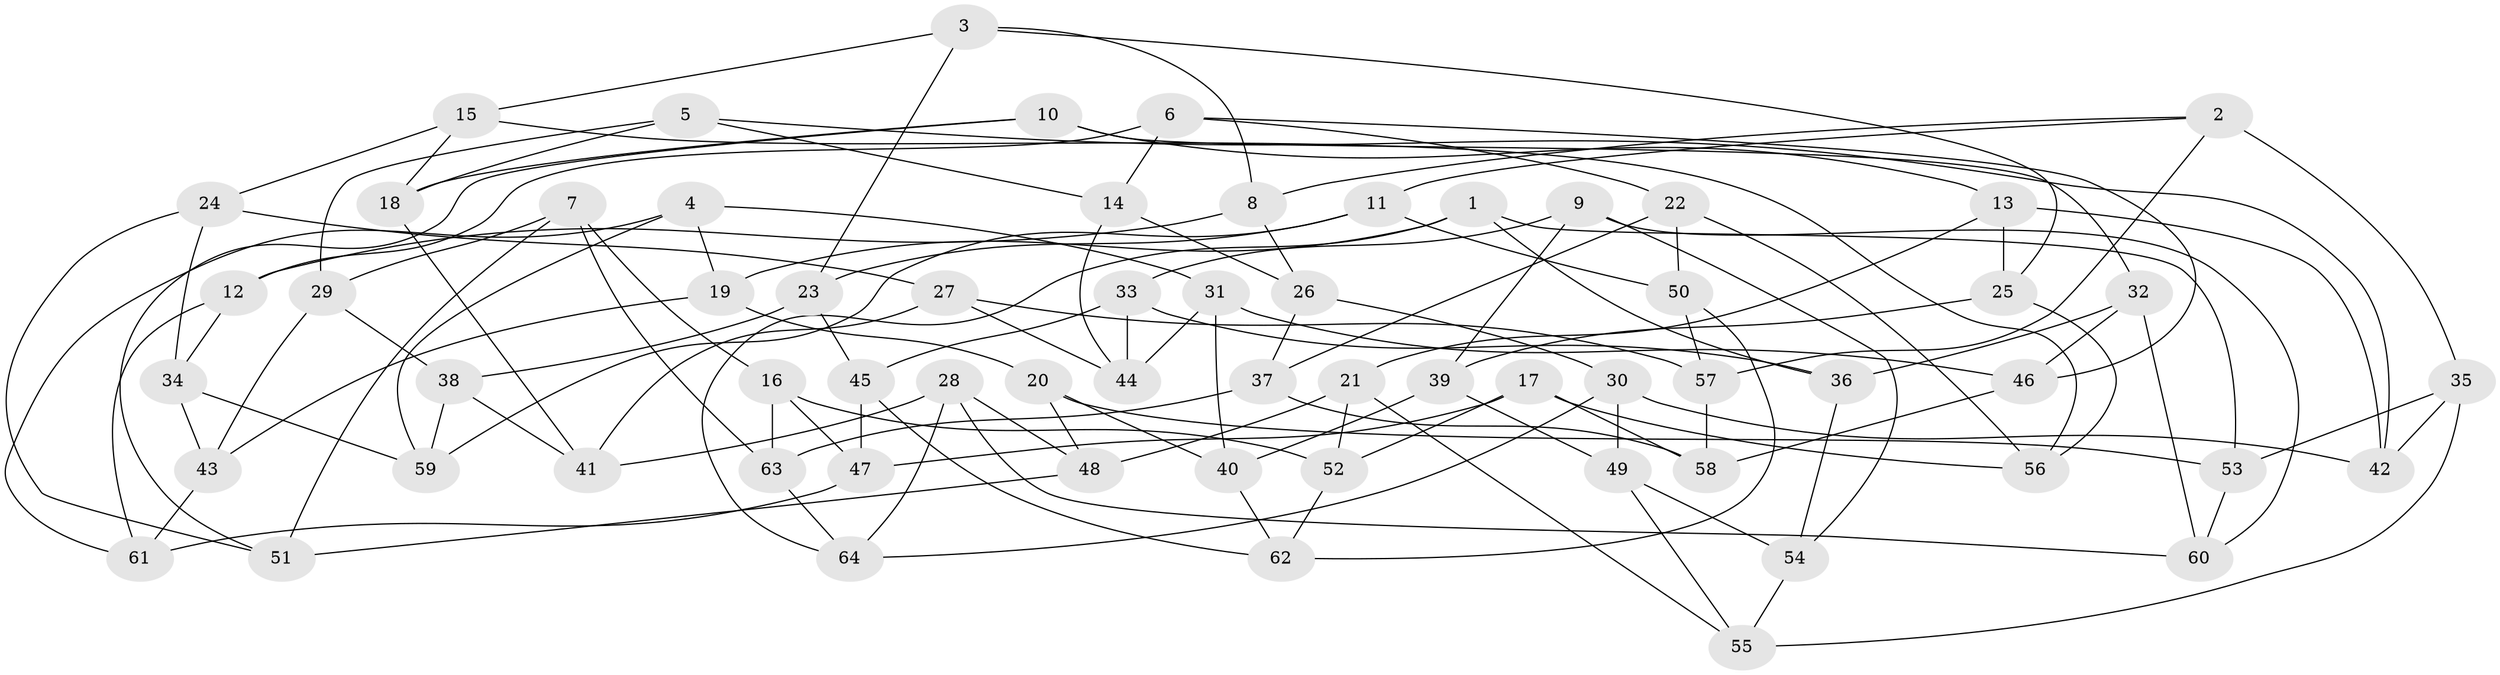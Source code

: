 // coarse degree distribution, {6: 0.6578947368421053, 4: 0.2894736842105263, 5: 0.02631578947368421, 3: 0.02631578947368421}
// Generated by graph-tools (version 1.1) at 2025/52/02/27/25 19:52:34]
// undirected, 64 vertices, 128 edges
graph export_dot {
graph [start="1"]
  node [color=gray90,style=filled];
  1;
  2;
  3;
  4;
  5;
  6;
  7;
  8;
  9;
  10;
  11;
  12;
  13;
  14;
  15;
  16;
  17;
  18;
  19;
  20;
  21;
  22;
  23;
  24;
  25;
  26;
  27;
  28;
  29;
  30;
  31;
  32;
  33;
  34;
  35;
  36;
  37;
  38;
  39;
  40;
  41;
  42;
  43;
  44;
  45;
  46;
  47;
  48;
  49;
  50;
  51;
  52;
  53;
  54;
  55;
  56;
  57;
  58;
  59;
  60;
  61;
  62;
  63;
  64;
  1 -- 19;
  1 -- 36;
  1 -- 53;
  1 -- 64;
  2 -- 8;
  2 -- 35;
  2 -- 57;
  2 -- 11;
  3 -- 23;
  3 -- 15;
  3 -- 8;
  3 -- 25;
  4 -- 31;
  4 -- 61;
  4 -- 59;
  4 -- 19;
  5 -- 18;
  5 -- 29;
  5 -- 14;
  5 -- 42;
  6 -- 46;
  6 -- 22;
  6 -- 12;
  6 -- 14;
  7 -- 51;
  7 -- 63;
  7 -- 16;
  7 -- 29;
  8 -- 12;
  8 -- 26;
  9 -- 60;
  9 -- 33;
  9 -- 54;
  9 -- 39;
  10 -- 13;
  10 -- 18;
  10 -- 32;
  10 -- 51;
  11 -- 23;
  11 -- 59;
  11 -- 50;
  12 -- 34;
  12 -- 61;
  13 -- 25;
  13 -- 42;
  13 -- 21;
  14 -- 26;
  14 -- 44;
  15 -- 18;
  15 -- 24;
  15 -- 56;
  16 -- 47;
  16 -- 63;
  16 -- 52;
  17 -- 47;
  17 -- 58;
  17 -- 52;
  17 -- 56;
  18 -- 41;
  19 -- 20;
  19 -- 43;
  20 -- 40;
  20 -- 53;
  20 -- 48;
  21 -- 52;
  21 -- 55;
  21 -- 48;
  22 -- 50;
  22 -- 37;
  22 -- 56;
  23 -- 38;
  23 -- 45;
  24 -- 34;
  24 -- 51;
  24 -- 27;
  25 -- 39;
  25 -- 56;
  26 -- 30;
  26 -- 37;
  27 -- 44;
  27 -- 41;
  27 -- 57;
  28 -- 48;
  28 -- 60;
  28 -- 41;
  28 -- 64;
  29 -- 38;
  29 -- 43;
  30 -- 42;
  30 -- 64;
  30 -- 49;
  31 -- 44;
  31 -- 46;
  31 -- 40;
  32 -- 36;
  32 -- 46;
  32 -- 60;
  33 -- 44;
  33 -- 45;
  33 -- 36;
  34 -- 59;
  34 -- 43;
  35 -- 42;
  35 -- 53;
  35 -- 55;
  36 -- 54;
  37 -- 58;
  37 -- 63;
  38 -- 41;
  38 -- 59;
  39 -- 40;
  39 -- 49;
  40 -- 62;
  43 -- 61;
  45 -- 47;
  45 -- 62;
  46 -- 58;
  47 -- 61;
  48 -- 51;
  49 -- 54;
  49 -- 55;
  50 -- 57;
  50 -- 62;
  52 -- 62;
  53 -- 60;
  54 -- 55;
  57 -- 58;
  63 -- 64;
}
